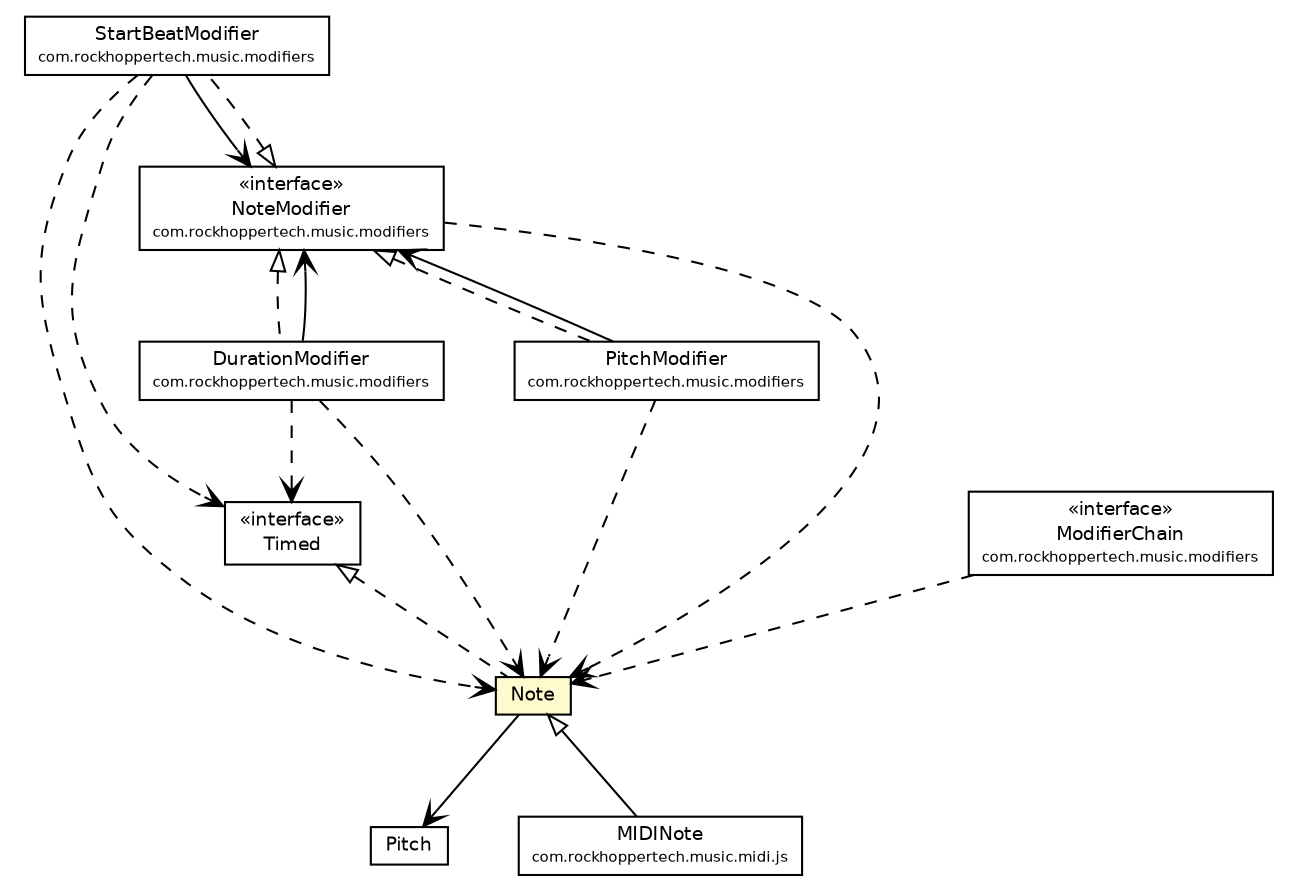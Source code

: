 #!/usr/local/bin/dot
#
# Class diagram 
# Generated by UMLGraph version R5_6-24-gf6e263 (http://www.umlgraph.org/)
#

digraph G {
	edge [fontname="Helvetica",fontsize=10,labelfontname="Helvetica",labelfontsize=10];
	node [fontname="Helvetica",fontsize=10,shape=plaintext];
	nodesep=0.25;
	ranksep=0.5;
	// com.rockhoppertech.music.Timed
	c7634 [label=<<table title="com.rockhoppertech.music.Timed" border="0" cellborder="1" cellspacing="0" cellpadding="2" port="p" href="./Timed.html">
		<tr><td><table border="0" cellspacing="0" cellpadding="1">
<tr><td align="center" balign="center"> &#171;interface&#187; </td></tr>
<tr><td align="center" balign="center"> Timed </td></tr>
		</table></td></tr>
		</table>>, URL="./Timed.html", fontname="Helvetica", fontcolor="black", fontsize=9.0];
	// com.rockhoppertech.music.Pitch
	c7637 [label=<<table title="com.rockhoppertech.music.Pitch" border="0" cellborder="1" cellspacing="0" cellpadding="2" port="p" href="./Pitch.html">
		<tr><td><table border="0" cellspacing="0" cellpadding="1">
<tr><td align="center" balign="center"> Pitch </td></tr>
		</table></td></tr>
		</table>>, URL="./Pitch.html", fontname="Helvetica", fontcolor="black", fontsize=9.0];
	// com.rockhoppertech.music.Note
	c7643 [label=<<table title="com.rockhoppertech.music.Note" border="0" cellborder="1" cellspacing="0" cellpadding="2" port="p" bgcolor="lemonChiffon" href="./Note.html">
		<tr><td><table border="0" cellspacing="0" cellpadding="1">
<tr><td align="center" balign="center"> Note </td></tr>
		</table></td></tr>
		</table>>, URL="./Note.html", fontname="Helvetica", fontcolor="black", fontsize=9.0];
	// com.rockhoppertech.music.midi.js.MIDINote
	c7661 [label=<<table title="com.rockhoppertech.music.midi.js.MIDINote" border="0" cellborder="1" cellspacing="0" cellpadding="2" port="p" href="./midi/js/MIDINote.html">
		<tr><td><table border="0" cellspacing="0" cellpadding="1">
<tr><td align="center" balign="center"> MIDINote </td></tr>
<tr><td align="center" balign="center"><font point-size="7.0"> com.rockhoppertech.music.midi.js </font></td></tr>
		</table></td></tr>
		</table>>, URL="./midi/js/MIDINote.html", fontname="Helvetica", fontcolor="black", fontsize=9.0];
	// com.rockhoppertech.music.modifiers.StartBeatModifier
	c7676 [label=<<table title="com.rockhoppertech.music.modifiers.StartBeatModifier" border="0" cellborder="1" cellspacing="0" cellpadding="2" port="p" href="./modifiers/StartBeatModifier.html">
		<tr><td><table border="0" cellspacing="0" cellpadding="1">
<tr><td align="center" balign="center"> StartBeatModifier </td></tr>
<tr><td align="center" balign="center"><font point-size="7.0"> com.rockhoppertech.music.modifiers </font></td></tr>
		</table></td></tr>
		</table>>, URL="./modifiers/StartBeatModifier.html", fontname="Helvetica", fontcolor="black", fontsize=9.0];
	// com.rockhoppertech.music.modifiers.PitchModifier
	c7677 [label=<<table title="com.rockhoppertech.music.modifiers.PitchModifier" border="0" cellborder="1" cellspacing="0" cellpadding="2" port="p" href="./modifiers/PitchModifier.html">
		<tr><td><table border="0" cellspacing="0" cellpadding="1">
<tr><td align="center" balign="center"> PitchModifier </td></tr>
<tr><td align="center" balign="center"><font point-size="7.0"> com.rockhoppertech.music.modifiers </font></td></tr>
		</table></td></tr>
		</table>>, URL="./modifiers/PitchModifier.html", fontname="Helvetica", fontcolor="black", fontsize=9.0];
	// com.rockhoppertech.music.modifiers.NoteModifier
	c7678 [label=<<table title="com.rockhoppertech.music.modifiers.NoteModifier" border="0" cellborder="1" cellspacing="0" cellpadding="2" port="p" href="./modifiers/NoteModifier.html">
		<tr><td><table border="0" cellspacing="0" cellpadding="1">
<tr><td align="center" balign="center"> &#171;interface&#187; </td></tr>
<tr><td align="center" balign="center"> NoteModifier </td></tr>
<tr><td align="center" balign="center"><font point-size="7.0"> com.rockhoppertech.music.modifiers </font></td></tr>
		</table></td></tr>
		</table>>, URL="./modifiers/NoteModifier.html", fontname="Helvetica", fontcolor="black", fontsize=9.0];
	// com.rockhoppertech.music.modifiers.ModifierChain
	c7679 [label=<<table title="com.rockhoppertech.music.modifiers.ModifierChain" border="0" cellborder="1" cellspacing="0" cellpadding="2" port="p" href="./modifiers/ModifierChain.html">
		<tr><td><table border="0" cellspacing="0" cellpadding="1">
<tr><td align="center" balign="center"> &#171;interface&#187; </td></tr>
<tr><td align="center" balign="center"> ModifierChain </td></tr>
<tr><td align="center" balign="center"><font point-size="7.0"> com.rockhoppertech.music.modifiers </font></td></tr>
		</table></td></tr>
		</table>>, URL="./modifiers/ModifierChain.html", fontname="Helvetica", fontcolor="black", fontsize=9.0];
	// com.rockhoppertech.music.modifiers.DurationModifier
	c7684 [label=<<table title="com.rockhoppertech.music.modifiers.DurationModifier" border="0" cellborder="1" cellspacing="0" cellpadding="2" port="p" href="./modifiers/DurationModifier.html">
		<tr><td><table border="0" cellspacing="0" cellpadding="1">
<tr><td align="center" balign="center"> DurationModifier </td></tr>
<tr><td align="center" balign="center"><font point-size="7.0"> com.rockhoppertech.music.modifiers </font></td></tr>
		</table></td></tr>
		</table>>, URL="./modifiers/DurationModifier.html", fontname="Helvetica", fontcolor="black", fontsize=9.0];
	//com.rockhoppertech.music.Note implements com.rockhoppertech.music.Timed
	c7634:p -> c7643:p [dir=back,arrowtail=empty,style=dashed];
	//com.rockhoppertech.music.midi.js.MIDINote extends com.rockhoppertech.music.Note
	c7643:p -> c7661:p [dir=back,arrowtail=empty];
	//com.rockhoppertech.music.modifiers.StartBeatModifier implements com.rockhoppertech.music.modifiers.NoteModifier
	c7678:p -> c7676:p [dir=back,arrowtail=empty,style=dashed];
	//com.rockhoppertech.music.modifiers.PitchModifier implements com.rockhoppertech.music.modifiers.NoteModifier
	c7678:p -> c7677:p [dir=back,arrowtail=empty,style=dashed];
	//com.rockhoppertech.music.modifiers.DurationModifier implements com.rockhoppertech.music.modifiers.NoteModifier
	c7678:p -> c7684:p [dir=back,arrowtail=empty,style=dashed];
	// com.rockhoppertech.music.Note NAVASSOC com.rockhoppertech.music.Pitch
	c7643:p -> c7637:p [taillabel="", label="", headlabel="", fontname="Helvetica", fontcolor="black", fontsize=10.0, color="black", arrowhead=open];
	// com.rockhoppertech.music.modifiers.StartBeatModifier NAVASSOC com.rockhoppertech.music.modifiers.NoteModifier
	c7676:p -> c7678:p [taillabel="", label="", headlabel="", fontname="Helvetica", fontcolor="black", fontsize=10.0, color="black", arrowhead=open];
	// com.rockhoppertech.music.modifiers.PitchModifier NAVASSOC com.rockhoppertech.music.modifiers.NoteModifier
	c7677:p -> c7678:p [taillabel="", label="", headlabel="", fontname="Helvetica", fontcolor="black", fontsize=10.0, color="black", arrowhead=open];
	// com.rockhoppertech.music.modifiers.DurationModifier NAVASSOC com.rockhoppertech.music.modifiers.NoteModifier
	c7684:p -> c7678:p [taillabel="", label="", headlabel="", fontname="Helvetica", fontcolor="black", fontsize=10.0, color="black", arrowhead=open];
	// com.rockhoppertech.music.modifiers.StartBeatModifier DEPEND com.rockhoppertech.music.Note
	c7676:p -> c7643:p [taillabel="", label="", headlabel="", fontname="Helvetica", fontcolor="black", fontsize=10.0, color="black", arrowhead=open, style=dashed];
	// com.rockhoppertech.music.modifiers.StartBeatModifier DEPEND com.rockhoppertech.music.Timed
	c7676:p -> c7634:p [taillabel="", label="", headlabel="", fontname="Helvetica", fontcolor="black", fontsize=10.0, color="black", arrowhead=open, style=dashed];
	// com.rockhoppertech.music.modifiers.PitchModifier DEPEND com.rockhoppertech.music.Note
	c7677:p -> c7643:p [taillabel="", label="", headlabel="", fontname="Helvetica", fontcolor="black", fontsize=10.0, color="black", arrowhead=open, style=dashed];
	// com.rockhoppertech.music.modifiers.NoteModifier DEPEND com.rockhoppertech.music.Note
	c7678:p -> c7643:p [taillabel="", label="", headlabel="", fontname="Helvetica", fontcolor="black", fontsize=10.0, color="black", arrowhead=open, style=dashed];
	// com.rockhoppertech.music.modifiers.ModifierChain DEPEND com.rockhoppertech.music.Note
	c7679:p -> c7643:p [taillabel="", label="", headlabel="", fontname="Helvetica", fontcolor="black", fontsize=10.0, color="black", arrowhead=open, style=dashed];
	// com.rockhoppertech.music.modifiers.DurationModifier DEPEND com.rockhoppertech.music.Note
	c7684:p -> c7643:p [taillabel="", label="", headlabel="", fontname="Helvetica", fontcolor="black", fontsize=10.0, color="black", arrowhead=open, style=dashed];
	// com.rockhoppertech.music.modifiers.DurationModifier DEPEND com.rockhoppertech.music.Timed
	c7684:p -> c7634:p [taillabel="", label="", headlabel="", fontname="Helvetica", fontcolor="black", fontsize=10.0, color="black", arrowhead=open, style=dashed];
}

